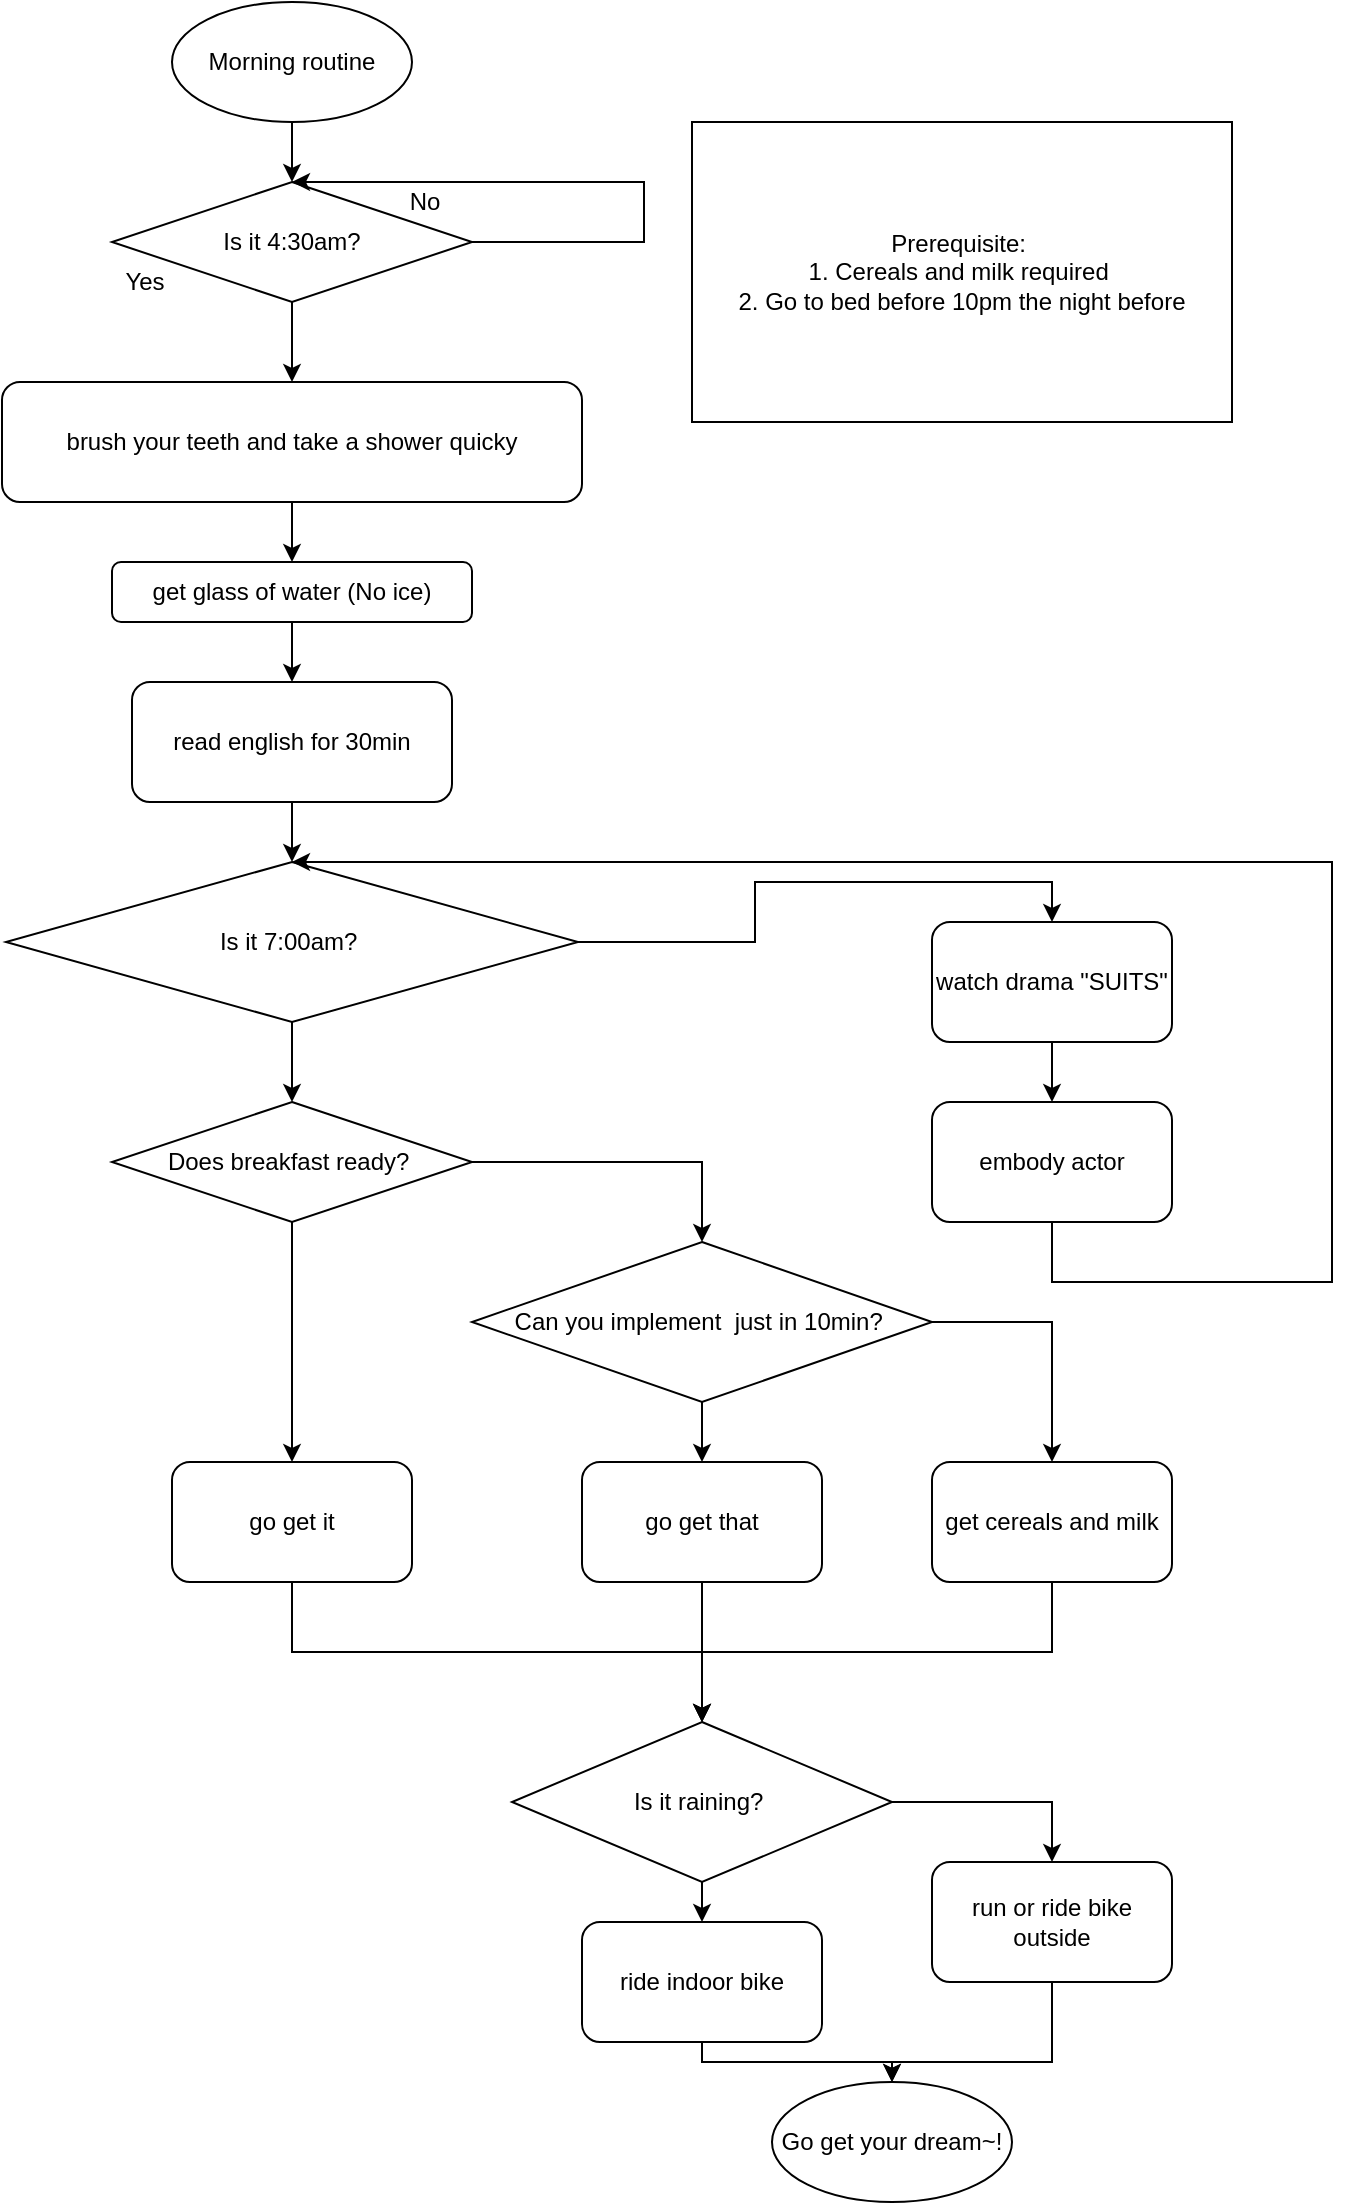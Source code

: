 <mxfile>
    <diagram id="I996u6lmu8yJsApm5NMc" name="Morning routine">
        <mxGraphModel dx="1863" dy="1298" grid="1" gridSize="10" guides="1" tooltips="1" connect="1" arrows="1" fold="1" page="1" pageScale="1" pageWidth="827" pageHeight="1169" math="0" shadow="0">
            <root>
                <mxCell id="0"/>
                <mxCell id="1" parent="0"/>
                <mxCell id="8" value="" style="edgeStyle=orthogonalEdgeStyle;rounded=0;orthogonalLoop=1;jettySize=auto;html=1;" edge="1" parent="1" source="2" target="5">
                    <mxGeometry relative="1" as="geometry"/>
                </mxCell>
                <mxCell id="2" value="Morning routine" style="ellipse;whiteSpace=wrap;html=1;" vertex="1" parent="1">
                    <mxGeometry x="166" y="35" width="120" height="60" as="geometry"/>
                </mxCell>
                <mxCell id="16" style="edgeStyle=orthogonalEdgeStyle;rounded=0;orthogonalLoop=1;jettySize=auto;html=1;exitX=0.5;exitY=1;exitDx=0;exitDy=0;entryX=0.5;entryY=0;entryDx=0;entryDy=0;" edge="1" parent="1" source="5" target="32">
                    <mxGeometry relative="1" as="geometry">
                        <mxPoint x="226" y="215" as="targetPoint"/>
                    </mxGeometry>
                </mxCell>
                <mxCell id="5" value="Is it 4:30am?" style="rhombus;whiteSpace=wrap;html=1;" vertex="1" parent="1">
                    <mxGeometry x="136" y="125" width="180" height="60" as="geometry"/>
                </mxCell>
                <mxCell id="6" value="Yes" style="text;html=1;align=center;verticalAlign=middle;resizable=0;points=[];autosize=1;strokeColor=none;" vertex="1" parent="1">
                    <mxGeometry x="132" y="165" width="40" height="20" as="geometry"/>
                </mxCell>
                <mxCell id="7" value="No" style="text;html=1;align=center;verticalAlign=middle;resizable=0;points=[];autosize=1;strokeColor=none;" vertex="1" parent="1">
                    <mxGeometry x="277" y="125" width="30" height="20" as="geometry"/>
                </mxCell>
                <mxCell id="11" style="edgeStyle=orthogonalEdgeStyle;rounded=0;orthogonalLoop=1;jettySize=auto;html=1;exitX=1;exitY=0.5;exitDx=0;exitDy=0;entryX=0.5;entryY=0;entryDx=0;entryDy=0;" edge="1" parent="1" source="5" target="5">
                    <mxGeometry relative="1" as="geometry">
                        <Array as="points">
                            <mxPoint x="402" y="155"/>
                            <mxPoint x="402" y="125"/>
                        </Array>
                    </mxGeometry>
                </mxCell>
                <mxCell id="29" value="" style="edgeStyle=orthogonalEdgeStyle;rounded=0;orthogonalLoop=1;jettySize=auto;html=1;exitX=0.5;exitY=1;exitDx=0;exitDy=0;" edge="1" parent="1" source="32" target="28">
                    <mxGeometry relative="1" as="geometry">
                        <mxPoint x="226" y="295" as="sourcePoint"/>
                    </mxGeometry>
                </mxCell>
                <mxCell id="19" value="" style="edgeStyle=orthogonalEdgeStyle;rounded=0;orthogonalLoop=1;jettySize=auto;html=1;exitX=0.5;exitY=1;exitDx=0;exitDy=0;" edge="1" parent="1" source="33" target="18">
                    <mxGeometry relative="1" as="geometry">
                        <mxPoint x="226" y="455" as="sourcePoint"/>
                    </mxGeometry>
                </mxCell>
                <mxCell id="21" style="edgeStyle=orthogonalEdgeStyle;rounded=0;orthogonalLoop=1;jettySize=auto;html=1;exitX=1;exitY=0.5;exitDx=0;exitDy=0;entryX=0.5;entryY=0;entryDx=0;entryDy=0;" edge="1" parent="1" source="18" target="20">
                    <mxGeometry relative="1" as="geometry"/>
                </mxCell>
                <mxCell id="34" value="" style="edgeStyle=orthogonalEdgeStyle;rounded=0;orthogonalLoop=1;jettySize=auto;html=1;" edge="1" parent="1" source="18" target="31">
                    <mxGeometry relative="1" as="geometry"/>
                </mxCell>
                <mxCell id="18" value="Is it 7:00am?&amp;nbsp;" style="rhombus;whiteSpace=wrap;html=1;" vertex="1" parent="1">
                    <mxGeometry x="83" y="465" width="286" height="80" as="geometry"/>
                </mxCell>
                <mxCell id="24" value="" style="edgeStyle=orthogonalEdgeStyle;rounded=0;orthogonalLoop=1;jettySize=auto;html=1;" edge="1" parent="1" source="20" target="23">
                    <mxGeometry relative="1" as="geometry"/>
                </mxCell>
                <mxCell id="20" value="watch drama &quot;SUITS&quot;" style="rounded=1;whiteSpace=wrap;html=1;" vertex="1" parent="1">
                    <mxGeometry x="546" y="495" width="120" height="60" as="geometry"/>
                </mxCell>
                <mxCell id="25" style="edgeStyle=orthogonalEdgeStyle;rounded=0;orthogonalLoop=1;jettySize=auto;html=1;exitX=0.5;exitY=1;exitDx=0;exitDy=0;entryX=0.5;entryY=0;entryDx=0;entryDy=0;" edge="1" parent="1" source="23" target="18">
                    <mxGeometry relative="1" as="geometry">
                        <Array as="points">
                            <mxPoint x="606" y="675"/>
                            <mxPoint x="746" y="675"/>
                            <mxPoint x="746" y="465"/>
                        </Array>
                    </mxGeometry>
                </mxCell>
                <mxCell id="23" value="embody actor" style="rounded=1;whiteSpace=wrap;html=1;" vertex="1" parent="1">
                    <mxGeometry x="546" y="585" width="120" height="60" as="geometry"/>
                </mxCell>
                <mxCell id="30" value="" style="edgeStyle=orthogonalEdgeStyle;rounded=0;orthogonalLoop=1;jettySize=auto;html=1;entryX=0.5;entryY=0;entryDx=0;entryDy=0;" edge="1" parent="1" source="28" target="33">
                    <mxGeometry relative="1" as="geometry">
                        <mxPoint x="226" y="375" as="targetPoint"/>
                    </mxGeometry>
                </mxCell>
                <mxCell id="28" value="get glass of water (No ice)" style="rounded=1;whiteSpace=wrap;html=1;" vertex="1" parent="1">
                    <mxGeometry x="136" y="315" width="180" height="30" as="geometry"/>
                </mxCell>
                <mxCell id="40" value="" style="edgeStyle=orthogonalEdgeStyle;rounded=0;orthogonalLoop=1;jettySize=auto;html=1;" edge="1" parent="1" source="31" target="39">
                    <mxGeometry relative="1" as="geometry"/>
                </mxCell>
                <mxCell id="42" style="edgeStyle=orthogonalEdgeStyle;rounded=0;orthogonalLoop=1;jettySize=auto;html=1;exitX=1;exitY=0.5;exitDx=0;exitDy=0;entryX=0.5;entryY=0;entryDx=0;entryDy=0;" edge="1" parent="1" source="31" target="41">
                    <mxGeometry relative="1" as="geometry"/>
                </mxCell>
                <mxCell id="31" value="Does breakfast ready?&amp;nbsp;" style="rhombus;whiteSpace=wrap;html=1;" vertex="1" parent="1">
                    <mxGeometry x="136" y="585" width="180" height="60" as="geometry"/>
                </mxCell>
                <mxCell id="32" value="&lt;span&gt;brush your teeth and take a shower quicky&lt;/span&gt;" style="rounded=1;whiteSpace=wrap;html=1;" vertex="1" parent="1">
                    <mxGeometry x="81" y="225" width="290" height="60" as="geometry"/>
                </mxCell>
                <mxCell id="33" value="read english for 30min" style="rounded=1;whiteSpace=wrap;html=1;" vertex="1" parent="1">
                    <mxGeometry x="146" y="375" width="160" height="60" as="geometry"/>
                </mxCell>
                <mxCell id="49" style="edgeStyle=orthogonalEdgeStyle;rounded=0;orthogonalLoop=1;jettySize=auto;html=1;exitX=0.5;exitY=1;exitDx=0;exitDy=0;entryX=0.5;entryY=0;entryDx=0;entryDy=0;" edge="1" parent="1" source="39" target="48">
                    <mxGeometry relative="1" as="geometry"/>
                </mxCell>
                <mxCell id="39" value="go get it" style="rounded=1;whiteSpace=wrap;html=1;" vertex="1" parent="1">
                    <mxGeometry x="166" y="765" width="120" height="60" as="geometry"/>
                </mxCell>
                <mxCell id="44" value="" style="edgeStyle=orthogonalEdgeStyle;rounded=0;orthogonalLoop=1;jettySize=auto;html=1;" edge="1" parent="1" source="41" target="43">
                    <mxGeometry relative="1" as="geometry"/>
                </mxCell>
                <mxCell id="47" style="edgeStyle=orthogonalEdgeStyle;rounded=0;orthogonalLoop=1;jettySize=auto;html=1;exitX=1;exitY=0.5;exitDx=0;exitDy=0;entryX=0.5;entryY=0;entryDx=0;entryDy=0;" edge="1" parent="1" source="41" target="45">
                    <mxGeometry relative="1" as="geometry"/>
                </mxCell>
                <mxCell id="41" value="Can you implement&amp;nbsp; just in 10min?&amp;nbsp;" style="rhombus;whiteSpace=wrap;html=1;" vertex="1" parent="1">
                    <mxGeometry x="316" y="655" width="230" height="80" as="geometry"/>
                </mxCell>
                <mxCell id="50" style="edgeStyle=orthogonalEdgeStyle;rounded=0;orthogonalLoop=1;jettySize=auto;html=1;exitX=0.5;exitY=1;exitDx=0;exitDy=0;entryX=0.5;entryY=0;entryDx=0;entryDy=0;" edge="1" parent="1" source="43" target="48">
                    <mxGeometry relative="1" as="geometry"/>
                </mxCell>
                <mxCell id="43" value="go get that" style="rounded=1;whiteSpace=wrap;html=1;" vertex="1" parent="1">
                    <mxGeometry x="371" y="765" width="120" height="60" as="geometry"/>
                </mxCell>
                <mxCell id="51" style="edgeStyle=orthogonalEdgeStyle;rounded=0;orthogonalLoop=1;jettySize=auto;html=1;exitX=0.5;exitY=1;exitDx=0;exitDy=0;entryX=0.5;entryY=0;entryDx=0;entryDy=0;" edge="1" parent="1" source="45" target="48">
                    <mxGeometry relative="1" as="geometry"/>
                </mxCell>
                <mxCell id="45" value="get cereals and milk" style="rounded=1;whiteSpace=wrap;html=1;" vertex="1" parent="1">
                    <mxGeometry x="546" y="765" width="120" height="60" as="geometry"/>
                </mxCell>
                <mxCell id="46" value="Prerequisite:&amp;nbsp;&lt;br&gt;1. Cereals and milk required&amp;nbsp;&lt;br&gt;2. Go to bed before 10pm the night before" style="whiteSpace=wrap;html=1;" vertex="1" parent="1">
                    <mxGeometry x="426" y="95" width="270" height="150" as="geometry"/>
                </mxCell>
                <mxCell id="55" style="edgeStyle=orthogonalEdgeStyle;rounded=0;orthogonalLoop=1;jettySize=auto;html=1;exitX=1;exitY=0.5;exitDx=0;exitDy=0;entryX=0.5;entryY=0;entryDx=0;entryDy=0;" edge="1" parent="1" source="48" target="54">
                    <mxGeometry relative="1" as="geometry"/>
                </mxCell>
                <mxCell id="59" style="edgeStyle=orthogonalEdgeStyle;rounded=0;orthogonalLoop=1;jettySize=auto;html=1;exitX=0.5;exitY=1;exitDx=0;exitDy=0;entryX=0.5;entryY=0;entryDx=0;entryDy=0;" edge="1" parent="1" source="48" target="52">
                    <mxGeometry relative="1" as="geometry"/>
                </mxCell>
                <mxCell id="48" value="Is it raining?&amp;nbsp;" style="rhombus;whiteSpace=wrap;html=1;" vertex="1" parent="1">
                    <mxGeometry x="336" y="895" width="190" height="80" as="geometry"/>
                </mxCell>
                <mxCell id="60" style="edgeStyle=orthogonalEdgeStyle;rounded=0;orthogonalLoop=1;jettySize=auto;html=1;exitX=0.5;exitY=1;exitDx=0;exitDy=0;entryX=0.5;entryY=0;entryDx=0;entryDy=0;" edge="1" parent="1" source="52" target="57">
                    <mxGeometry relative="1" as="geometry">
                        <Array as="points">
                            <mxPoint x="431" y="1065"/>
                            <mxPoint x="526" y="1065"/>
                        </Array>
                    </mxGeometry>
                </mxCell>
                <mxCell id="52" value="ride indoor bike" style="rounded=1;whiteSpace=wrap;html=1;" vertex="1" parent="1">
                    <mxGeometry x="371" y="995" width="120" height="60" as="geometry"/>
                </mxCell>
                <mxCell id="61" style="edgeStyle=orthogonalEdgeStyle;rounded=0;orthogonalLoop=1;jettySize=auto;html=1;exitX=0.5;exitY=1;exitDx=0;exitDy=0;entryX=0.5;entryY=0;entryDx=0;entryDy=0;" edge="1" parent="1" source="54" target="57">
                    <mxGeometry relative="1" as="geometry">
                        <Array as="points">
                            <mxPoint x="606" y="1065"/>
                            <mxPoint x="526" y="1065"/>
                        </Array>
                    </mxGeometry>
                </mxCell>
                <mxCell id="54" value="run or ride bike outside" style="rounded=1;whiteSpace=wrap;html=1;" vertex="1" parent="1">
                    <mxGeometry x="546" y="965" width="120" height="60" as="geometry"/>
                </mxCell>
                <mxCell id="57" value="Go get your dream~!" style="ellipse;whiteSpace=wrap;html=1;" vertex="1" parent="1">
                    <mxGeometry x="466" y="1075" width="120" height="60" as="geometry"/>
                </mxCell>
            </root>
        </mxGraphModel>
    </diagram>
</mxfile>